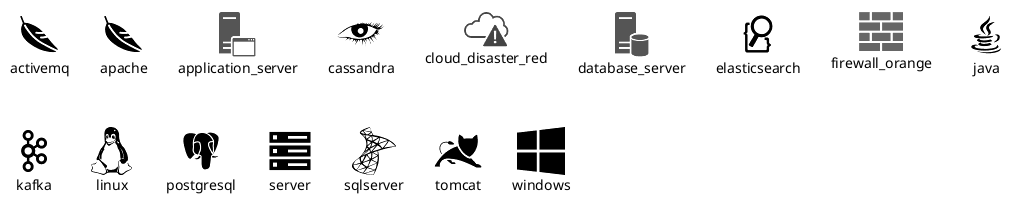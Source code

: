 @startuml

!include <cloudinsight/tomcat>
!include <cloudinsight/kafka>
!include <cloudinsight/java>
!include <cloudinsight/cassandra>
!include <cloudinsight/postgresql>
!include <cloudinsight/activemq>
!include <cloudinsight/elasticsearch>
!include <cloudinsight/server>
!include <cloudinsight/sqlserver>
!include <cloudinsight/windows>
!include <cloudinsight/linux>
!include <cloudinsight/apache>

!include <office/Servers/application_server>
!include <office/Servers/database_server>
!include <office/Concepts/firewall_orange>
!include <office/Clouds/cloud_disaster_red>

listsprites

@enduml